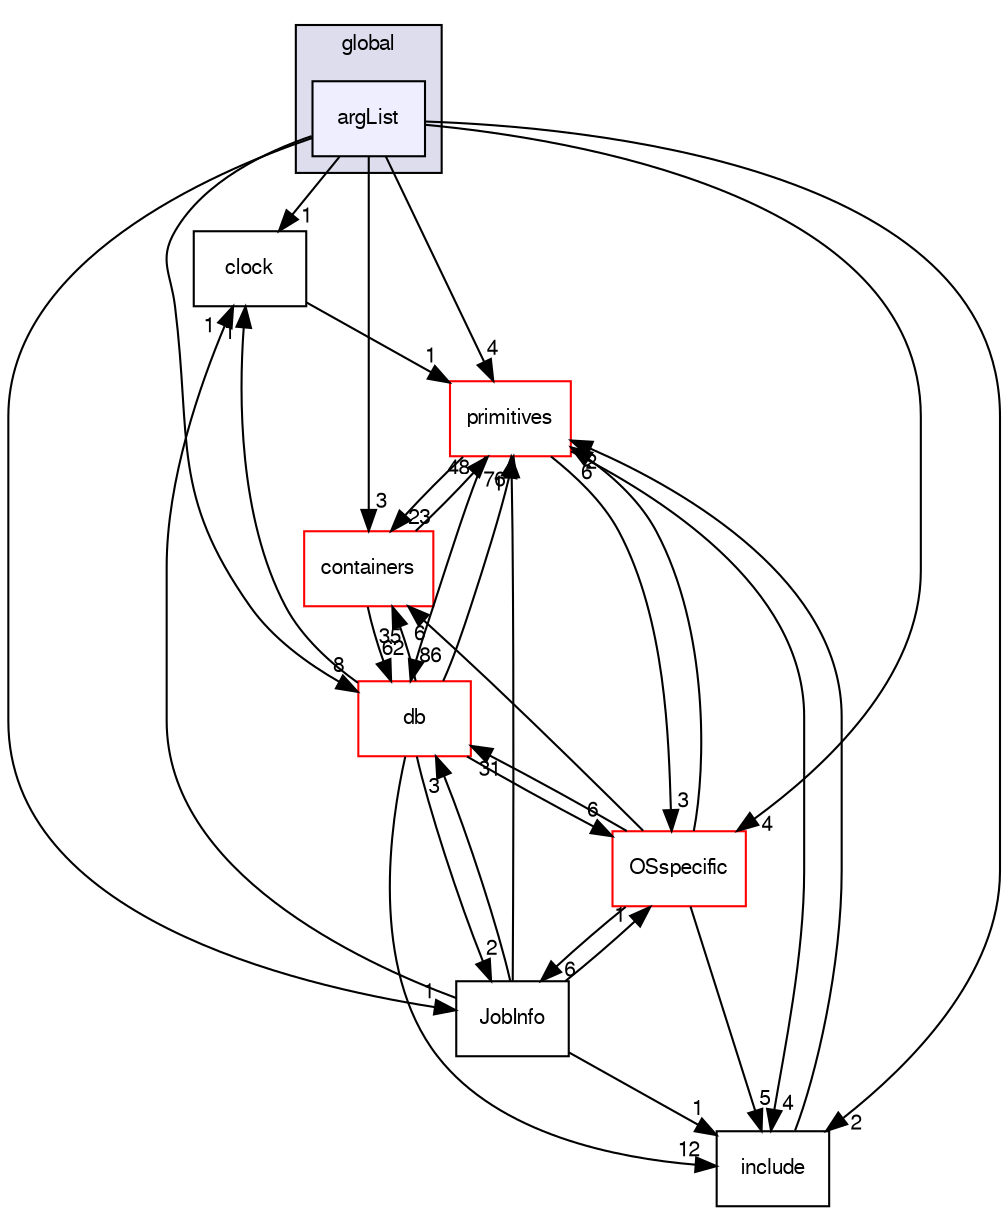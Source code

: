 digraph "src/OpenFOAM/global/argList" {
  bgcolor=transparent;
  compound=true
  node [ fontsize="10", fontname="FreeSans"];
  edge [ labelfontsize="10", labelfontname="FreeSans"];
  subgraph clusterdir_8583492183f4d27c76555f8f333dd07b {
    graph [ bgcolor="#ddddee", pencolor="black", label="global" fontname="FreeSans", fontsize="10", URL="dir_8583492183f4d27c76555f8f333dd07b.html"]
  dir_a8fbe6cb4728d939f5fe33ffd5417ee6 [shape=box, label="argList", style="filled", fillcolor="#eeeeff", pencolor="black", URL="dir_a8fbe6cb4728d939f5fe33ffd5417ee6.html"];
  }
  dir_b57d183a0b4e21f93b91d229b9701796 [shape=box label="clock" URL="dir_b57d183a0b4e21f93b91d229b9701796.html"];
  dir_343177a623e4d2f2db47090c714cff8e [shape=box label="JobInfo" URL="dir_343177a623e4d2f2db47090c714cff8e.html"];
  dir_19d0872053bde092be81d7fe3f56cbf7 [shape=box label="containers" color="red" URL="dir_19d0872053bde092be81d7fe3f56cbf7.html"];
  dir_63c634f7a7cfd679ac26c67fb30fc32f [shape=box label="db" color="red" URL="dir_63c634f7a7cfd679ac26c67fb30fc32f.html"];
  dir_3e50f45338116b169052b428016851aa [shape=box label="primitives" color="red" URL="dir_3e50f45338116b169052b428016851aa.html"];
  dir_e954e9f5966bc1c681a414ec8bd0ee15 [shape=box label="include" URL="dir_e954e9f5966bc1c681a414ec8bd0ee15.html"];
  dir_1e7df7a7407fc4618be5c18f76eb7b99 [shape=box label="OSspecific" color="red" URL="dir_1e7df7a7407fc4618be5c18f76eb7b99.html"];
  dir_b57d183a0b4e21f93b91d229b9701796->dir_3e50f45338116b169052b428016851aa [headlabel="1", labeldistance=1.5 headhref="dir_001934_002157.html"];
  dir_343177a623e4d2f2db47090c714cff8e->dir_b57d183a0b4e21f93b91d229b9701796 [headlabel="1", labeldistance=1.5 headhref="dir_001943_001934.html"];
  dir_343177a623e4d2f2db47090c714cff8e->dir_63c634f7a7cfd679ac26c67fb30fc32f [headlabel="3", labeldistance=1.5 headhref="dir_001943_001787.html"];
  dir_343177a623e4d2f2db47090c714cff8e->dir_3e50f45338116b169052b428016851aa [headlabel="1", labeldistance=1.5 headhref="dir_001943_002157.html"];
  dir_343177a623e4d2f2db47090c714cff8e->dir_e954e9f5966bc1c681a414ec8bd0ee15 [headlabel="1", labeldistance=1.5 headhref="dir_001943_001952.html"];
  dir_343177a623e4d2f2db47090c714cff8e->dir_1e7df7a7407fc4618be5c18f76eb7b99 [headlabel="1", labeldistance=1.5 headhref="dir_001943_002255.html"];
  dir_19d0872053bde092be81d7fe3f56cbf7->dir_63c634f7a7cfd679ac26c67fb30fc32f [headlabel="62", labeldistance=1.5 headhref="dir_001737_001787.html"];
  dir_19d0872053bde092be81d7fe3f56cbf7->dir_3e50f45338116b169052b428016851aa [headlabel="48", labeldistance=1.5 headhref="dir_001737_002157.html"];
  dir_a8fbe6cb4728d939f5fe33ffd5417ee6->dir_b57d183a0b4e21f93b91d229b9701796 [headlabel="1", labeldistance=1.5 headhref="dir_001933_001934.html"];
  dir_a8fbe6cb4728d939f5fe33ffd5417ee6->dir_343177a623e4d2f2db47090c714cff8e [headlabel="1", labeldistance=1.5 headhref="dir_001933_001943.html"];
  dir_a8fbe6cb4728d939f5fe33ffd5417ee6->dir_19d0872053bde092be81d7fe3f56cbf7 [headlabel="3", labeldistance=1.5 headhref="dir_001933_001737.html"];
  dir_a8fbe6cb4728d939f5fe33ffd5417ee6->dir_63c634f7a7cfd679ac26c67fb30fc32f [headlabel="8", labeldistance=1.5 headhref="dir_001933_001787.html"];
  dir_a8fbe6cb4728d939f5fe33ffd5417ee6->dir_3e50f45338116b169052b428016851aa [headlabel="4", labeldistance=1.5 headhref="dir_001933_002157.html"];
  dir_a8fbe6cb4728d939f5fe33ffd5417ee6->dir_e954e9f5966bc1c681a414ec8bd0ee15 [headlabel="2", labeldistance=1.5 headhref="dir_001933_001952.html"];
  dir_a8fbe6cb4728d939f5fe33ffd5417ee6->dir_1e7df7a7407fc4618be5c18f76eb7b99 [headlabel="4", labeldistance=1.5 headhref="dir_001933_002255.html"];
  dir_63c634f7a7cfd679ac26c67fb30fc32f->dir_b57d183a0b4e21f93b91d229b9701796 [headlabel="1", labeldistance=1.5 headhref="dir_001787_001934.html"];
  dir_63c634f7a7cfd679ac26c67fb30fc32f->dir_343177a623e4d2f2db47090c714cff8e [headlabel="2", labeldistance=1.5 headhref="dir_001787_001943.html"];
  dir_63c634f7a7cfd679ac26c67fb30fc32f->dir_19d0872053bde092be81d7fe3f56cbf7 [headlabel="35", labeldistance=1.5 headhref="dir_001787_001737.html"];
  dir_63c634f7a7cfd679ac26c67fb30fc32f->dir_3e50f45338116b169052b428016851aa [headlabel="76", labeldistance=1.5 headhref="dir_001787_002157.html"];
  dir_63c634f7a7cfd679ac26c67fb30fc32f->dir_e954e9f5966bc1c681a414ec8bd0ee15 [headlabel="12", labeldistance=1.5 headhref="dir_001787_001952.html"];
  dir_63c634f7a7cfd679ac26c67fb30fc32f->dir_1e7df7a7407fc4618be5c18f76eb7b99 [headlabel="6", labeldistance=1.5 headhref="dir_001787_002255.html"];
  dir_3e50f45338116b169052b428016851aa->dir_19d0872053bde092be81d7fe3f56cbf7 [headlabel="23", labeldistance=1.5 headhref="dir_002157_001737.html"];
  dir_3e50f45338116b169052b428016851aa->dir_63c634f7a7cfd679ac26c67fb30fc32f [headlabel="86", labeldistance=1.5 headhref="dir_002157_001787.html"];
  dir_3e50f45338116b169052b428016851aa->dir_e954e9f5966bc1c681a414ec8bd0ee15 [headlabel="4", labeldistance=1.5 headhref="dir_002157_001952.html"];
  dir_3e50f45338116b169052b428016851aa->dir_1e7df7a7407fc4618be5c18f76eb7b99 [headlabel="3", labeldistance=1.5 headhref="dir_002157_002255.html"];
  dir_e954e9f5966bc1c681a414ec8bd0ee15->dir_3e50f45338116b169052b428016851aa [headlabel="2", labeldistance=1.5 headhref="dir_001952_002157.html"];
  dir_1e7df7a7407fc4618be5c18f76eb7b99->dir_343177a623e4d2f2db47090c714cff8e [headlabel="6", labeldistance=1.5 headhref="dir_002255_001943.html"];
  dir_1e7df7a7407fc4618be5c18f76eb7b99->dir_19d0872053bde092be81d7fe3f56cbf7 [headlabel="6", labeldistance=1.5 headhref="dir_002255_001737.html"];
  dir_1e7df7a7407fc4618be5c18f76eb7b99->dir_63c634f7a7cfd679ac26c67fb30fc32f [headlabel="31", labeldistance=1.5 headhref="dir_002255_001787.html"];
  dir_1e7df7a7407fc4618be5c18f76eb7b99->dir_3e50f45338116b169052b428016851aa [headlabel="6", labeldistance=1.5 headhref="dir_002255_002157.html"];
  dir_1e7df7a7407fc4618be5c18f76eb7b99->dir_e954e9f5966bc1c681a414ec8bd0ee15 [headlabel="5", labeldistance=1.5 headhref="dir_002255_001952.html"];
}
